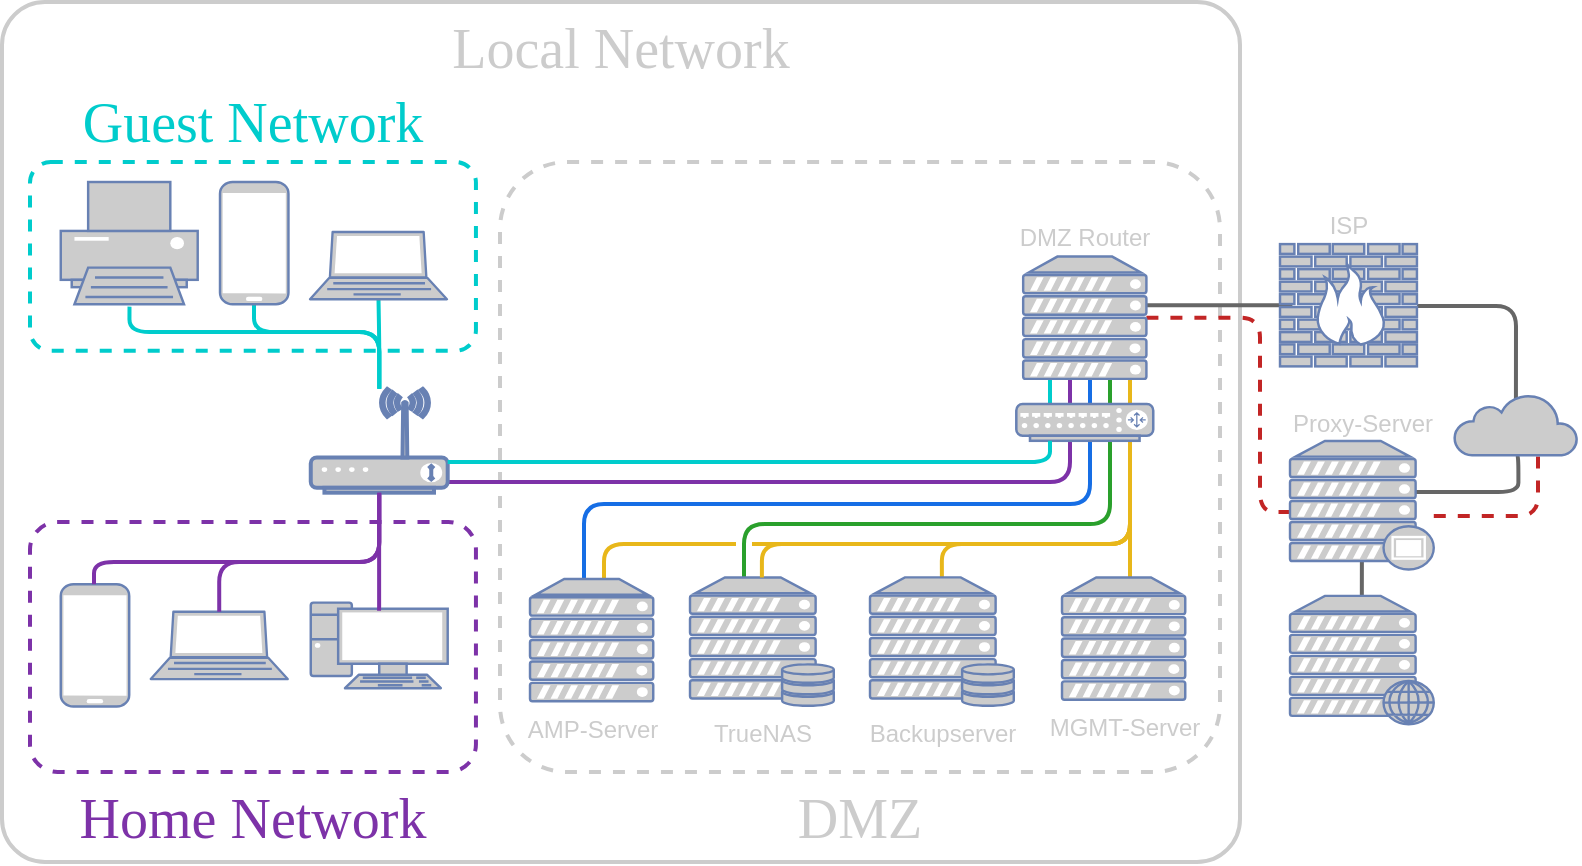 <mxfile version="24.7.8">
  <diagram name="Page-1" id="bfe91b75-5d2c-26a0-9c1d-138518896778">
    <mxGraphModel dx="1803" dy="2209" grid="1" gridSize="5" guides="1" tooltips="1" connect="1" arrows="1" fold="1" page="1" pageScale="1" pageWidth="827" pageHeight="1169" background="none" math="0" shadow="0">
      <root>
        <mxCell id="0" />
        <mxCell id="1" parent="0" />
        <mxCell id="7lB4LUnMgiLxfTUQEi6J-31" value="&lt;font color=&quot;#cccccc&quot;&gt;Local Network&lt;/font&gt;" style="rounded=1;whiteSpace=wrap;html=1;shadow=0;comic=0;strokeColor=#CCCCCC;strokeWidth=2;fillColor=none;fontFamily=Verdana;fontSize=28;fontColor=#6881B3;align=center;arcSize=5;verticalAlign=top;movable=1;resizable=1;rotatable=1;deletable=1;editable=1;locked=0;connectable=1;" parent="1" vertex="1">
          <mxGeometry x="20" y="-1150" width="619" height="430" as="geometry" />
        </mxCell>
        <mxCell id="CRX-ndjL-nMpCALsR_MP-20" value="&lt;font color=&quot;#cccccc&quot;&gt;DMZ&lt;/font&gt;" style="rounded=1;whiteSpace=wrap;html=1;shadow=0;comic=0;strokeColor=#CCCCCC;strokeWidth=2;fillColor=none;fontFamily=Verdana;fontSize=28;fontColor=#6881B3;align=center;arcSize=11;verticalAlign=top;dashed=1;labelPosition=center;verticalLabelPosition=bottom;" vertex="1" parent="1">
          <mxGeometry x="269" y="-1070" width="360" height="305" as="geometry" />
        </mxCell>
        <mxCell id="CRX-ndjL-nMpCALsR_MP-4" value="&lt;font color=&quot;#00cccc&quot;&gt;Guest Network&lt;/font&gt;" style="rounded=1;whiteSpace=wrap;html=1;shadow=0;comic=0;strokeColor=#00CCCC;strokeWidth=2;fillColor=none;fontFamily=Verdana;fontSize=28;fontColor=#6881B3;align=center;arcSize=11;verticalAlign=bottom;dashed=1;labelPosition=center;verticalLabelPosition=top;" vertex="1" parent="1">
          <mxGeometry x="34" y="-1070" width="222.97" height="94.43" as="geometry" />
        </mxCell>
        <mxCell id="7dg5oqyYYqUi_rrijcnK-11" style="rounded=1;orthogonalLoop=1;jettySize=auto;html=1;strokeColor=#E8B71A;strokeWidth=2;endArrow=none;endFill=0;" parent="1" edge="1">
          <mxGeometry relative="1" as="geometry">
            <mxPoint x="584.003" y="-961.57" as="sourcePoint" />
            <mxPoint x="584.002" y="-947.709" as="targetPoint" />
          </mxGeometry>
        </mxCell>
        <mxCell id="7lB4LUnMgiLxfTUQEi6J-23" style="edgeStyle=orthogonalEdgeStyle;rounded=1;orthogonalLoop=1;jettySize=auto;html=1;curved=0;endArrow=none;endFill=0;strokeWidth=2;strokeColor=#666666;exitX=0.5;exitY=1;exitDx=0;exitDy=0;exitPerimeter=0;" parent="1" source="7lB4LUnMgiLxfTUQEi6J-21" edge="1">
          <mxGeometry relative="1" as="geometry">
            <mxPoint x="692.604" y="-905.039" as="targetPoint" />
            <Array as="points">
              <mxPoint x="778.189" y="-905.039" />
            </Array>
          </mxGeometry>
        </mxCell>
        <mxCell id="7lB4LUnMgiLxfTUQEi6J-29" value="&lt;font color=&quot;#7d32a8&quot;&gt;Home Network&lt;/font&gt;" style="rounded=1;whiteSpace=wrap;html=1;shadow=0;comic=0;strokeColor=#7D32A8;strokeWidth=2;fillColor=none;fontFamily=Verdana;fontSize=28;fontColor=#6881B3;align=center;arcSize=11;verticalAlign=top;dashed=1;labelPosition=center;verticalLabelPosition=bottom;" parent="1" vertex="1">
          <mxGeometry x="34" y="-890" width="222.97" height="125" as="geometry" />
        </mxCell>
        <mxCell id="7c3789c024ecab99-5" value="" style="fontColor=#0066CC;verticalAlign=top;verticalLabelPosition=bottom;labelPosition=center;align=center;html=1;fillColor=#CCCCCC;strokeColor=#6881B3;gradientColor=none;gradientDirection=north;strokeWidth=2;shape=mxgraph.networks.pc;rounded=0;shadow=0;comic=0;" parent="1" vertex="1">
          <mxGeometry x="174.38" y="-849.693" width="68.468" height="42.8" as="geometry" />
        </mxCell>
        <mxCell id="7c3789c024ecab99-6" value="" style="fontColor=#0066CC;verticalAlign=top;verticalLabelPosition=bottom;labelPosition=center;align=center;html=1;fillColor=#CCCCCC;strokeColor=#6881B3;gradientColor=none;gradientDirection=north;strokeWidth=2;shape=mxgraph.networks.printer;rounded=0;shadow=0;comic=0;" parent="1" vertex="1">
          <mxGeometry x="49.379" y="-1059.994" width="68.468" height="61.143" as="geometry" />
        </mxCell>
        <mxCell id="7c3789c024ecab99-12" value="" style="fontColor=#0066CC;verticalAlign=top;verticalLabelPosition=bottom;labelPosition=center;align=center;html=1;fillColor=#CCCCCC;strokeColor=#6881B3;gradientColor=none;gradientDirection=north;strokeWidth=2;shape=mxgraph.networks.mobile;rounded=0;shadow=0;comic=0;" parent="1" vertex="1">
          <mxGeometry x="49.378" y="-858.866" width="34.234" height="61.143" as="geometry" />
        </mxCell>
        <mxCell id="7lB4LUnMgiLxfTUQEi6J-96" style="edgeStyle=orthogonalEdgeStyle;rounded=1;orthogonalLoop=1;jettySize=auto;html=1;curved=0;endArrow=none;endFill=0;strokeColor=#C22525;strokeWidth=2;dashed=1;" parent="1" source="7lB4LUnMgiLxfTUQEi6J-13" target="7lB4LUnMgiLxfTUQEi6J-21" edge="1">
          <mxGeometry relative="1" as="geometry">
            <mxPoint x="692.604" y="-892.81" as="sourcePoint" />
            <Array as="points">
              <mxPoint x="788" y="-892.95" />
            </Array>
          </mxGeometry>
        </mxCell>
        <mxCell id="7lB4LUnMgiLxfTUQEi6J-14" style="rounded=1;orthogonalLoop=1;jettySize=auto;html=1;endArrow=none;endFill=0;strokeWidth=2;strokeColor=#666666;edgeStyle=orthogonalEdgeStyle;exitX=0.5;exitY=0.94;exitDx=0;exitDy=0;exitPerimeter=0;" parent="1" source="7lB4LUnMgiLxfTUQEi6J-13" target="7lB4LUnMgiLxfTUQEi6J-6" edge="1">
          <mxGeometry relative="1" as="geometry">
            <mxPoint x="698.23" y="-892.81" as="sourcePoint" />
          </mxGeometry>
        </mxCell>
        <mxCell id="7lB4LUnMgiLxfTUQEi6J-95" style="rounded=1;orthogonalLoop=1;jettySize=auto;html=1;strokeColor=#7D32A8;strokeWidth=2;endArrow=none;endFill=0;jumpStyle=arc;edgeStyle=orthogonalEdgeStyle;" parent="1" target="7lB4LUnMgiLxfTUQEi6J-83" edge="1" source="7lB4LUnMgiLxfTUQEi6J-20">
          <mxGeometry relative="1" as="geometry">
            <Array as="points">
              <mxPoint x="554" y="-910" />
            </Array>
            <mxPoint x="244" y="-681.086" as="sourcePoint" />
            <mxPoint x="140.577" y="-961.43" as="targetPoint" />
          </mxGeometry>
        </mxCell>
        <mxCell id="7dg5oqyYYqUi_rrijcnK-17" style="rounded=0;orthogonalLoop=1;jettySize=auto;html=1;endArrow=none;endFill=0;strokeColor=#7D32A8;strokeWidth=2;" parent="1" edge="1">
          <mxGeometry relative="1" as="geometry">
            <mxPoint x="554.002" y="-947.709" as="sourcePoint" />
            <mxPoint x="554.003" y="-961.57" as="targetPoint" />
          </mxGeometry>
        </mxCell>
        <mxCell id="7lB4LUnMgiLxfTUQEi6J-98" style="edgeStyle=orthogonalEdgeStyle;rounded=1;orthogonalLoop=1;jettySize=auto;html=1;curved=0;strokeWidth=2;strokeColor=#666666;endArrow=none;endFill=0;exitX=0.5;exitY=0.08;exitDx=0;exitDy=0;exitPerimeter=0;" parent="1" source="7lB4LUnMgiLxfTUQEi6J-21" target="7lB4LUnMgiLxfTUQEi6J-97" edge="1">
          <mxGeometry relative="1" as="geometry">
            <Array as="points">
              <mxPoint x="777" y="-997.95" />
            </Array>
          </mxGeometry>
        </mxCell>
        <mxCell id="7lB4LUnMgiLxfTUQEi6J-21" value="" style="html=1;outlineConnect=0;fillColor=#CCCCCC;strokeColor=#6881B3;gradientColor=none;gradientDirection=north;strokeWidth=2;shape=mxgraph.networks.cloud;fontColor=#ffffff;" parent="1" vertex="1">
          <mxGeometry x="746.158" y="-953.953" width="61.622" height="30.571" as="geometry" />
        </mxCell>
        <mxCell id="7dg5oqyYYqUi_rrijcnK-6" style="rounded=1;orthogonalLoop=1;jettySize=auto;html=1;endArrow=none;endFill=0;strokeColor=#2AA02C;strokeWidth=2;edgeStyle=orthogonalEdgeStyle;" parent="1" source="7lB4LUnMgiLxfTUQEi6J-35" target="7lB4LUnMgiLxfTUQEi6J-20" edge="1">
          <mxGeometry relative="1" as="geometry">
            <Array as="points">
              <mxPoint x="391" y="-888.95" />
              <mxPoint x="574" y="-888.95" />
            </Array>
            <mxPoint x="574" y="-908.606" as="targetPoint" />
          </mxGeometry>
        </mxCell>
        <mxCell id="7lB4LUnMgiLxfTUQEi6J-35" value="&lt;font color=&quot;#cccccc&quot;&gt;TrueNAS&lt;/font&gt;" style="fontColor=#0066CC;verticalAlign=top;verticalLabelPosition=bottom;labelPosition=center;align=center;html=1;outlineConnect=0;fillColor=#CCCCCC;strokeColor=#6881B3;gradientColor=none;gradientDirection=north;strokeWidth=2;shape=mxgraph.networks.server_storage;" parent="1" vertex="1">
          <mxGeometry x="363.998" y="-862.289" width="71.892" height="64.2" as="geometry" />
        </mxCell>
        <mxCell id="7dg5oqyYYqUi_rrijcnK-3" style="rounded=1;orthogonalLoop=1;jettySize=auto;html=1;endArrow=none;endFill=0;strokeWidth=2;strokeColor=#166EE5;jumpStyle=none;edgeStyle=orthogonalEdgeStyle;" parent="1" edge="1">
          <mxGeometry relative="1" as="geometry">
            <mxPoint x="311.005" y="-861.403" as="sourcePoint" />
            <Array as="points">
              <mxPoint x="311" y="-898.95" />
              <mxPoint x="564" y="-898.95" />
            </Array>
            <mxPoint x="564.0" y="-930.476" as="targetPoint" />
          </mxGeometry>
        </mxCell>
        <mxCell id="CRX-ndjL-nMpCALsR_MP-1" style="rounded=1;orthogonalLoop=1;jettySize=auto;html=1;endArrow=none;endFill=0;strokeColor=#7D32A8;edgeStyle=orthogonalEdgeStyle;curved=0;strokeWidth=2;" edge="1" parent="1" source="7lB4LUnMgiLxfTUQEi6J-83" target="7c3789c024ecab99-12">
          <mxGeometry relative="1" as="geometry">
            <Array as="points">
              <mxPoint x="209" y="-870" />
              <mxPoint x="66" y="-870" />
            </Array>
          </mxGeometry>
        </mxCell>
        <mxCell id="CRX-ndjL-nMpCALsR_MP-15" style="edgeStyle=orthogonalEdgeStyle;rounded=1;orthogonalLoop=1;jettySize=auto;html=1;strokeColor=#00CCCC;strokeWidth=2;curved=0;endArrow=none;endFill=0;" edge="1" parent="1" source="7lB4LUnMgiLxfTUQEi6J-83" target="CRX-ndjL-nMpCALsR_MP-12">
          <mxGeometry relative="1" as="geometry" />
        </mxCell>
        <mxCell id="CRX-ndjL-nMpCALsR_MP-16" style="edgeStyle=orthogonalEdgeStyle;rounded=1;orthogonalLoop=1;jettySize=auto;html=1;strokeColor=#00CCCC;strokeWidth=2;curved=0;endArrow=none;endFill=0;" edge="1" parent="1" source="7lB4LUnMgiLxfTUQEi6J-83" target="CRX-ndjL-nMpCALsR_MP-7">
          <mxGeometry relative="1" as="geometry">
            <mxPoint x="208.247" y="-948.949" as="sourcePoint" />
            <mxPoint x="148.232" y="-1017.32" as="targetPoint" />
            <Array as="points">
              <mxPoint x="209" y="-985" />
              <mxPoint x="146" y="-985" />
            </Array>
          </mxGeometry>
        </mxCell>
        <mxCell id="7lB4LUnMgiLxfTUQEi6J-83" value="" style="fontColor=#0066CC;verticalAlign=top;verticalLabelPosition=bottom;labelPosition=center;align=center;html=1;outlineConnect=0;fillColor=#CCCCCC;strokeColor=#6881B3;gradientColor=none;gradientDirection=north;strokeWidth=2;shape=mxgraph.networks.wireless_modem;" parent="1" vertex="1">
          <mxGeometry x="174.378" y="-956.629" width="68.468" height="51.971" as="geometry" />
        </mxCell>
        <mxCell id="7lB4LUnMgiLxfTUQEi6J-85" style="rounded=1;orthogonalLoop=1;jettySize=auto;html=1;endArrow=none;endFill=0;strokeWidth=2;strokeColor=#00CCCC;edgeStyle=orthogonalEdgeStyle;curved=0;entryX=0.502;entryY=1.019;entryDx=0;entryDy=0;entryPerimeter=0;" parent="1" source="7lB4LUnMgiLxfTUQEi6J-83" target="7c3789c024ecab99-6" edge="1">
          <mxGeometry relative="1" as="geometry">
            <Array as="points">
              <mxPoint x="209" y="-985" />
              <mxPoint x="84" y="-985" />
            </Array>
          </mxGeometry>
        </mxCell>
        <mxCell id="7lB4LUnMgiLxfTUQEi6J-87" style="rounded=1;orthogonalLoop=1;jettySize=auto;html=1;endArrow=none;endFill=0;strokeWidth=2;strokeColor=#7D32A8;entryX=0.499;entryY=0.094;entryDx=0;entryDy=0;entryPerimeter=0;" parent="1" source="7lB4LUnMgiLxfTUQEi6J-83" target="7c3789c024ecab99-5" edge="1">
          <mxGeometry relative="1" as="geometry">
            <mxPoint x="132.36" y="-892.429" as="sourcePoint" />
            <mxPoint x="161.117" y="-831.286" as="targetPoint" />
          </mxGeometry>
        </mxCell>
        <mxCell id="7lB4LUnMgiLxfTUQEi6J-91" value="" style="fontColor=#0066CC;verticalAlign=top;verticalLabelPosition=bottom;labelPosition=center;align=center;html=1;outlineConnect=0;fillColor=#CCCCCC;strokeColor=#6881B3;gradientColor=none;gradientDirection=north;strokeWidth=2;shape=mxgraph.networks.laptop;" parent="1" vertex="1">
          <mxGeometry x="94.381" y="-845.111" width="68.468" height="33.629" as="geometry" />
        </mxCell>
        <mxCell id="7lB4LUnMgiLxfTUQEi6J-93" style="rounded=1;orthogonalLoop=1;jettySize=auto;html=1;endArrow=none;endFill=0;strokeWidth=2;strokeColor=#7D32A8;entryX=0.5;entryY=0;entryDx=0;entryDy=0;entryPerimeter=0;edgeStyle=orthogonalEdgeStyle;" parent="1" source="7lB4LUnMgiLxfTUQEi6J-83" target="7lB4LUnMgiLxfTUQEi6J-91" edge="1">
          <mxGeometry relative="1" as="geometry">
            <mxPoint x="25.55" y="-907.714" as="sourcePoint" />
            <mxPoint x="-10.054" y="-834.343" as="targetPoint" />
            <Array as="points">
              <mxPoint x="209" y="-870" />
              <mxPoint x="129" y="-870" />
            </Array>
          </mxGeometry>
        </mxCell>
        <mxCell id="7lB4LUnMgiLxfTUQEi6J-99" style="edgeStyle=orthogonalEdgeStyle;rounded=1;orthogonalLoop=1;jettySize=auto;html=1;strokeWidth=2;strokeColor=#666666;endArrow=none;endFill=0;curved=0;exitX=0;exitY=0.5;exitDx=0;exitDy=0;exitPerimeter=0;" parent="1" source="7lB4LUnMgiLxfTUQEi6J-97" target="7dg5oqyYYqUi_rrijcnK-2" edge="1">
          <mxGeometry relative="1" as="geometry">
            <Array as="points">
              <mxPoint x="667.16" y="-998.95" />
              <mxPoint x="667.16" y="-998.95" />
            </Array>
          </mxGeometry>
        </mxCell>
        <mxCell id="7lB4LUnMgiLxfTUQEi6J-97" value="ISP" style="fontColor=#CCCCCC;verticalAlign=bottom;verticalLabelPosition=top;labelPosition=center;align=center;html=1;outlineConnect=0;fillColor=#CCCCCC;strokeColor=#6881B3;gradientColor=none;gradientDirection=north;strokeWidth=2;shape=mxgraph.networks.firewall;" parent="1" vertex="1">
          <mxGeometry x="659.003" y="-1028.951" width="68.468" height="61.143" as="geometry" />
        </mxCell>
        <mxCell id="7dg5oqyYYqUi_rrijcnK-9" style="rounded=1;orthogonalLoop=1;jettySize=auto;html=1;strokeColor=#E8B71A;strokeWidth=2;endArrow=none;endFill=0;jumpStyle=none;edgeStyle=orthogonalEdgeStyle;" parent="1" source="ninFRkXrrm-hi6K4wgUG-6" edge="1">
          <mxGeometry relative="1" as="geometry">
            <Array as="points">
              <mxPoint x="584" y="-892.29" />
              <mxPoint x="584" y="-892.29" />
            </Array>
            <mxPoint x="584" y="-903.946" as="targetPoint" />
          </mxGeometry>
        </mxCell>
        <mxCell id="7dg5oqyYYqUi_rrijcnK-10" style="rounded=1;orthogonalLoop=1;jettySize=auto;html=1;strokeColor=#E8B71A;strokeWidth=2;endArrow=none;endFill=0;jumpStyle=none;edgeStyle=orthogonalEdgeStyle;exitX=0.5;exitY=0;exitDx=0;exitDy=0;exitPerimeter=0;" parent="1" source="ninFRkXrrm-hi6K4wgUG-7" edge="1">
          <mxGeometry relative="1" as="geometry">
            <Array as="points">
              <mxPoint x="490" y="-878.95" />
              <mxPoint x="584" y="-878.95" />
            </Array>
            <mxPoint x="584" y="-903.946" as="targetPoint" />
          </mxGeometry>
        </mxCell>
        <mxCell id="ninFRkXrrm-hi6K4wgUG-7" value="&lt;span style=&quot;color: rgb(204, 204, 204);&quot;&gt;Backupserver&lt;/span&gt;" style="fontColor=#0066CC;verticalAlign=top;verticalLabelPosition=bottom;labelPosition=center;align=center;html=1;outlineConnect=0;fillColor=#CCCCCC;strokeColor=#6881B3;gradientColor=none;gradientDirection=north;strokeWidth=2;shape=mxgraph.networks.server_storage;" parent="1" vertex="1">
          <mxGeometry x="453.997" y="-862.294" width="71.892" height="64.2" as="geometry" />
        </mxCell>
        <mxCell id="7dg5oqyYYqUi_rrijcnK-15" style="rounded=1;orthogonalLoop=1;jettySize=auto;html=1;strokeWidth=2;strokeColor=#C22525;dashed=1;endArrow=none;endFill=0;edgeStyle=orthogonalEdgeStyle;" parent="1" source="7dg5oqyYYqUi_rrijcnK-2" target="7lB4LUnMgiLxfTUQEi6J-13" edge="1">
          <mxGeometry relative="1" as="geometry">
            <Array as="points">
              <mxPoint x="649" y="-992" />
              <mxPoint x="649" y="-895" />
            </Array>
          </mxGeometry>
        </mxCell>
        <mxCell id="7dg5oqyYYqUi_rrijcnK-7" style="rounded=1;orthogonalLoop=1;jettySize=auto;html=1;strokeColor=#E8B71A;strokeWidth=2;endArrow=none;endFill=0;jumpStyle=none;edgeStyle=orthogonalEdgeStyle;" parent="1" source="7lB4LUnMgiLxfTUQEi6J-35" edge="1">
          <mxGeometry relative="1" as="geometry">
            <Array as="points">
              <mxPoint x="400" y="-878.95" />
              <mxPoint x="584" y="-878.95" />
            </Array>
            <mxPoint x="584" y="-903.946" as="targetPoint" />
          </mxGeometry>
        </mxCell>
        <mxCell id="7dg5oqyYYqUi_rrijcnK-16" value="" style="rounded=1;orthogonalLoop=1;jettySize=auto;html=1;endArrow=none;endFill=0;strokeWidth=2;strokeColor=#E8B71A;jumpStyle=gap;edgeStyle=orthogonalEdgeStyle;" parent="1" source="7dg5oqyYYqUi_rrijcnK-18" target="7lB4LUnMgiLxfTUQEi6J-20" edge="1">
          <mxGeometry relative="1" as="geometry">
            <mxPoint x="277.423" y="-787.256" as="sourcePoint" />
            <mxPoint x="584" y="-908.606" as="targetPoint" />
            <Array as="points">
              <mxPoint x="321" y="-878.95" />
              <mxPoint x="584" y="-878.95" />
            </Array>
          </mxGeometry>
        </mxCell>
        <mxCell id="ninFRkXrrm-hi6K4wgUG-6" value="MGMT-Server" style="fontColor=#CCCCCC;verticalAlign=top;verticalLabelPosition=bottom;labelPosition=center;align=center;html=1;outlineConnect=0;fillColor=#CCCCCC;strokeColor=#6881B3;gradientColor=none;gradientDirection=north;strokeWidth=2;shape=mxgraph.networks.server;" parent="1" vertex="1">
          <mxGeometry x="550.004" y="-862.293" width="61.622" height="61.143" as="geometry" />
        </mxCell>
        <mxCell id="7dg5oqyYYqUi_rrijcnK-19" value="" style="rounded=1;orthogonalLoop=1;jettySize=auto;html=1;strokeColor=#166EE5;strokeWidth=2;endArrow=none;endFill=0;" parent="1" edge="1">
          <mxGeometry relative="1" as="geometry">
            <mxPoint x="564" y="-964.83" as="sourcePoint" />
            <mxPoint x="564.003" y="-948.946" as="targetPoint" />
          </mxGeometry>
        </mxCell>
        <mxCell id="7dg5oqyYYqUi_rrijcnK-18" value="AMP-Server" style="fontColor=#CCCCCC;verticalAlign=top;verticalLabelPosition=bottom;labelPosition=center;align=center;html=1;outlineConnect=0;fillColor=#CCCCCC;strokeColor=#6881B3;gradientColor=none;gradientDirection=north;strokeWidth=2;shape=mxgraph.networks.server;" parent="1" vertex="1">
          <mxGeometry x="284.004" y="-861.533" width="61.622" height="61.143" as="geometry" />
        </mxCell>
        <mxCell id="7dg5oqyYYqUi_rrijcnK-20" value="" style="edgeStyle=orthogonalEdgeStyle;rounded=1;orthogonalLoop=1;jettySize=auto;html=1;curved=0;endArrow=none;endFill=0;strokeColor=#C22525;strokeWidth=2;dashed=1;" parent="1" target="7lB4LUnMgiLxfTUQEi6J-13" edge="1">
          <mxGeometry relative="1" as="geometry">
            <mxPoint x="692.604" y="-892.81" as="sourcePoint" />
            <Array as="points" />
            <mxPoint x="788" y="-922.95" as="targetPoint" />
          </mxGeometry>
        </mxCell>
        <mxCell id="7lB4LUnMgiLxfTUQEi6J-13" value="&lt;font color=&quot;#cccccc&quot;&gt;Proxy-Server&lt;/font&gt;" style="fontColor=#0066CC;verticalAlign=bottom;verticalLabelPosition=top;labelPosition=center;align=center;html=1;outlineConnect=0;fillColor=#CCCCCC;strokeColor=#6881B3;gradientColor=none;gradientDirection=north;strokeWidth=2;shape=mxgraph.networks.proxy_server;" parent="1" vertex="1">
          <mxGeometry x="663.996" y="-930.477" width="71.892" height="64.2" as="geometry" />
        </mxCell>
        <mxCell id="7lB4LUnMgiLxfTUQEi6J-6" value="" style="fontColor=#0066CC;verticalAlign=top;verticalLabelPosition=bottom;labelPosition=center;align=center;html=1;outlineConnect=0;fillColor=#CCCCCC;strokeColor=#6881B3;gradientColor=none;gradientDirection=north;strokeWidth=2;shape=mxgraph.networks.web_server;" parent="1" vertex="1">
          <mxGeometry x="663.996" y="-853.067" width="71.892" height="64.2" as="geometry" />
        </mxCell>
        <mxCell id="7dg5oqyYYqUi_rrijcnK-12" style="rounded=1;orthogonalLoop=1;jettySize=auto;html=1;strokeColor=#2AA02C;strokeWidth=2;endArrow=none;endFill=0;curved=0;" parent="1" edge="1">
          <mxGeometry relative="1" as="geometry">
            <mxPoint x="574.003" y="-961.57" as="sourcePoint" />
            <mxPoint x="574.0" y="-946.57" as="targetPoint" />
          </mxGeometry>
        </mxCell>
        <mxCell id="CRX-ndjL-nMpCALsR_MP-7" value="" style="fontColor=#0066CC;verticalAlign=top;verticalLabelPosition=bottom;labelPosition=center;align=center;html=1;fillColor=#CCCCCC;strokeColor=#6881B3;gradientColor=none;gradientDirection=north;strokeWidth=2;shape=mxgraph.networks.mobile;rounded=0;shadow=0;comic=0;" vertex="1" parent="1">
          <mxGeometry x="128.998" y="-1059.996" width="34.234" height="61.143" as="geometry" />
        </mxCell>
        <mxCell id="CRX-ndjL-nMpCALsR_MP-12" value="" style="fontColor=#0066CC;verticalAlign=top;verticalLabelPosition=bottom;labelPosition=center;align=center;html=1;outlineConnect=0;fillColor=#CCCCCC;strokeColor=#6881B3;gradientColor=none;gradientDirection=north;strokeWidth=2;shape=mxgraph.networks.laptop;" vertex="1" parent="1">
          <mxGeometry x="174.001" y="-1035.001" width="68.468" height="33.629" as="geometry" />
        </mxCell>
        <mxCell id="CRX-ndjL-nMpCALsR_MP-18" style="rounded=1;orthogonalLoop=1;jettySize=auto;html=1;strokeColor=#00CCCC;strokeWidth=2;endArrow=none;endFill=0;" edge="1" parent="1">
          <mxGeometry relative="1" as="geometry">
            <mxPoint x="544.003" y="-962.81" as="sourcePoint" />
            <mxPoint x="544.002" y="-948.949" as="targetPoint" />
          </mxGeometry>
        </mxCell>
        <mxCell id="7dg5oqyYYqUi_rrijcnK-2" value="&lt;font color=&quot;#cccccc&quot;&gt;DMZ Router&lt;/font&gt;" style="fontColor=#0066CC;verticalAlign=bottom;verticalLabelPosition=top;labelPosition=center;align=center;html=1;outlineConnect=0;fillColor=#CCCCCC;strokeColor=#6881B3;gradientColor=none;gradientDirection=north;strokeWidth=2;shape=mxgraph.networks.server;" parent="1" vertex="1">
          <mxGeometry x="530.584" y="-1022.713" width="61.622" height="61.143" as="geometry" />
        </mxCell>
        <mxCell id="7lB4LUnMgiLxfTUQEi6J-20" value="" style="fontColor=#0066CC;verticalAlign=top;verticalLabelPosition=bottom;labelPosition=center;align=center;html=1;outlineConnect=0;fillColor=#CCCCCC;strokeColor=#6881B3;gradientColor=none;gradientDirection=north;strokeWidth=2;shape=mxgraph.networks.router;" parent="1" vertex="1">
          <mxGeometry x="527.157" y="-948.949" width="68.468" height="18.343" as="geometry" />
        </mxCell>
        <mxCell id="CRX-ndjL-nMpCALsR_MP-19" style="rounded=1;orthogonalLoop=1;jettySize=auto;html=1;strokeColor=#00CCCC;strokeWidth=2;endArrow=none;endFill=0;jumpStyle=arc;edgeStyle=orthogonalEdgeStyle;" edge="1" parent="1" source="7lB4LUnMgiLxfTUQEi6J-20" target="7lB4LUnMgiLxfTUQEi6J-83">
          <mxGeometry relative="1" as="geometry">
            <Array as="points">
              <mxPoint x="544" y="-920" />
            </Array>
            <mxPoint x="562" y="-1005" as="sourcePoint" />
            <mxPoint x="213" y="-952" as="targetPoint" />
          </mxGeometry>
        </mxCell>
      </root>
    </mxGraphModel>
  </diagram>
</mxfile>
